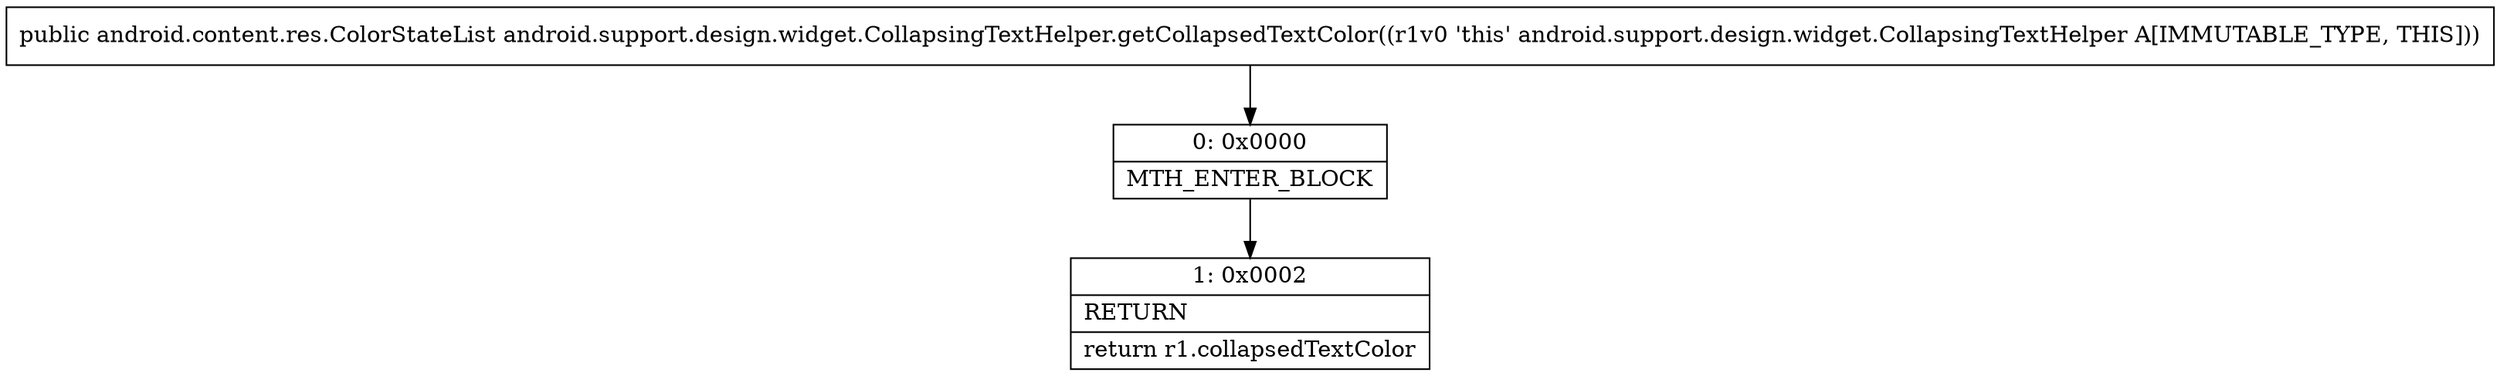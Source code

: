 digraph "CFG forandroid.support.design.widget.CollapsingTextHelper.getCollapsedTextColor()Landroid\/content\/res\/ColorStateList;" {
Node_0 [shape=record,label="{0\:\ 0x0000|MTH_ENTER_BLOCK\l}"];
Node_1 [shape=record,label="{1\:\ 0x0002|RETURN\l|return r1.collapsedTextColor\l}"];
MethodNode[shape=record,label="{public android.content.res.ColorStateList android.support.design.widget.CollapsingTextHelper.getCollapsedTextColor((r1v0 'this' android.support.design.widget.CollapsingTextHelper A[IMMUTABLE_TYPE, THIS])) }"];
MethodNode -> Node_0;
Node_0 -> Node_1;
}


